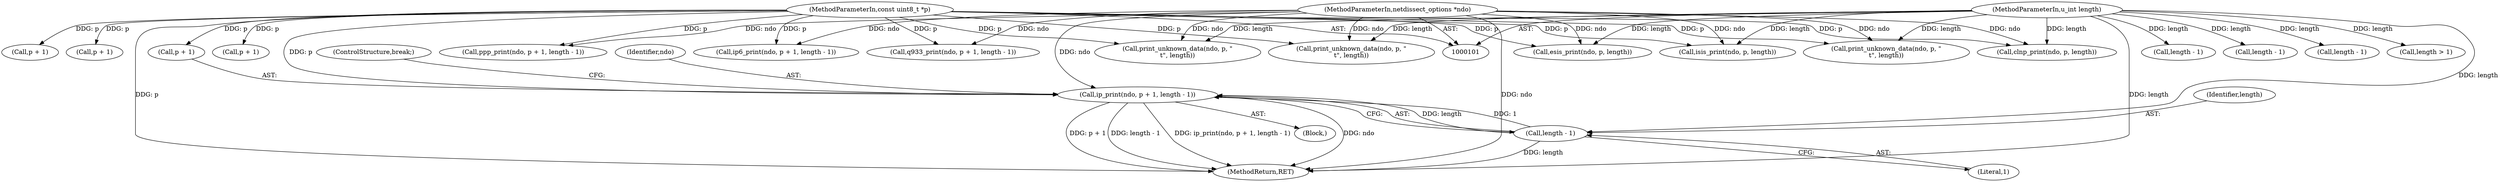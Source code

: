 digraph "0_tcpdump_1dcd10aceabbc03bf571ea32b892c522cbe923de_4@pointer" {
"1000196" [label="(Call,ip_print(ndo, p + 1, length - 1))"];
"1000102" [label="(MethodParameterIn,netdissect_options *ndo)"];
"1000103" [label="(MethodParameterIn,const uint8_t *p)"];
"1000201" [label="(Call,length - 1)"];
"1000104" [label="(MethodParameterIn,u_int length)"];
"1000204" [label="(ControlStructure,break;)"];
"1000145" [label="(Call,print_unknown_data(ndo, p, \"\n\t\", length))"];
"1000221" [label="(Call,length - 1)"];
"1000218" [label="(Call,p + 1)"];
"1000186" [label="(Call,q933_print(ndo, p + 1, length - 1))"];
"1000188" [label="(Call,p + 1)"];
"1000196" [label="(Call,ip_print(ndo, p + 1, length - 1))"];
"1000211" [label="(Call,length - 1)"];
"1000137" [label="(Block,)"];
"1000208" [label="(Call,p + 1)"];
"1000261" [label="(MethodReturn,RET)"];
"1000206" [label="(Call,ip6_print(ndo, p + 1, length - 1))"];
"1000191" [label="(Call,length - 1)"];
"1000164" [label="(Call,print_unknown_data(ndo, p, \"\n\t\", length))"];
"1000152" [label="(Call,esis_print(ndo, p, length))"];
"1000203" [label="(Literal,1)"];
"1000202" [label="(Identifier,length)"];
"1000160" [label="(Call,isis_print(ndo, p, length))"];
"1000216" [label="(Call,ppp_print(ndo, p + 1, length - 1))"];
"1000197" [label="(Identifier,ndo)"];
"1000104" [label="(MethodParameterIn,u_int length)"];
"1000255" [label="(Call,print_unknown_data(ndo, p, \"\n\t\", length))"];
"1000198" [label="(Call,p + 1)"];
"1000102" [label="(MethodParameterIn,netdissect_options *ndo)"];
"1000201" [label="(Call,length - 1)"];
"1000141" [label="(Call,clnp_print(ndo, p, length))"];
"1000103" [label="(MethodParameterIn,const uint8_t *p)"];
"1000252" [label="(Call,length > 1)"];
"1000196" -> "1000137"  [label="AST: "];
"1000196" -> "1000201"  [label="CFG: "];
"1000197" -> "1000196"  [label="AST: "];
"1000198" -> "1000196"  [label="AST: "];
"1000201" -> "1000196"  [label="AST: "];
"1000204" -> "1000196"  [label="CFG: "];
"1000196" -> "1000261"  [label="DDG: length - 1"];
"1000196" -> "1000261"  [label="DDG: ndo"];
"1000196" -> "1000261"  [label="DDG: ip_print(ndo, p + 1, length - 1)"];
"1000196" -> "1000261"  [label="DDG: p + 1"];
"1000102" -> "1000196"  [label="DDG: ndo"];
"1000103" -> "1000196"  [label="DDG: p"];
"1000201" -> "1000196"  [label="DDG: length"];
"1000201" -> "1000196"  [label="DDG: 1"];
"1000102" -> "1000101"  [label="AST: "];
"1000102" -> "1000261"  [label="DDG: ndo"];
"1000102" -> "1000141"  [label="DDG: ndo"];
"1000102" -> "1000145"  [label="DDG: ndo"];
"1000102" -> "1000152"  [label="DDG: ndo"];
"1000102" -> "1000160"  [label="DDG: ndo"];
"1000102" -> "1000164"  [label="DDG: ndo"];
"1000102" -> "1000186"  [label="DDG: ndo"];
"1000102" -> "1000206"  [label="DDG: ndo"];
"1000102" -> "1000216"  [label="DDG: ndo"];
"1000102" -> "1000255"  [label="DDG: ndo"];
"1000103" -> "1000101"  [label="AST: "];
"1000103" -> "1000261"  [label="DDG: p"];
"1000103" -> "1000141"  [label="DDG: p"];
"1000103" -> "1000145"  [label="DDG: p"];
"1000103" -> "1000152"  [label="DDG: p"];
"1000103" -> "1000160"  [label="DDG: p"];
"1000103" -> "1000164"  [label="DDG: p"];
"1000103" -> "1000186"  [label="DDG: p"];
"1000103" -> "1000188"  [label="DDG: p"];
"1000103" -> "1000198"  [label="DDG: p"];
"1000103" -> "1000206"  [label="DDG: p"];
"1000103" -> "1000208"  [label="DDG: p"];
"1000103" -> "1000216"  [label="DDG: p"];
"1000103" -> "1000218"  [label="DDG: p"];
"1000103" -> "1000255"  [label="DDG: p"];
"1000201" -> "1000203"  [label="CFG: "];
"1000202" -> "1000201"  [label="AST: "];
"1000203" -> "1000201"  [label="AST: "];
"1000201" -> "1000261"  [label="DDG: length"];
"1000104" -> "1000201"  [label="DDG: length"];
"1000104" -> "1000101"  [label="AST: "];
"1000104" -> "1000261"  [label="DDG: length"];
"1000104" -> "1000141"  [label="DDG: length"];
"1000104" -> "1000145"  [label="DDG: length"];
"1000104" -> "1000152"  [label="DDG: length"];
"1000104" -> "1000160"  [label="DDG: length"];
"1000104" -> "1000164"  [label="DDG: length"];
"1000104" -> "1000191"  [label="DDG: length"];
"1000104" -> "1000211"  [label="DDG: length"];
"1000104" -> "1000221"  [label="DDG: length"];
"1000104" -> "1000252"  [label="DDG: length"];
"1000104" -> "1000255"  [label="DDG: length"];
}
